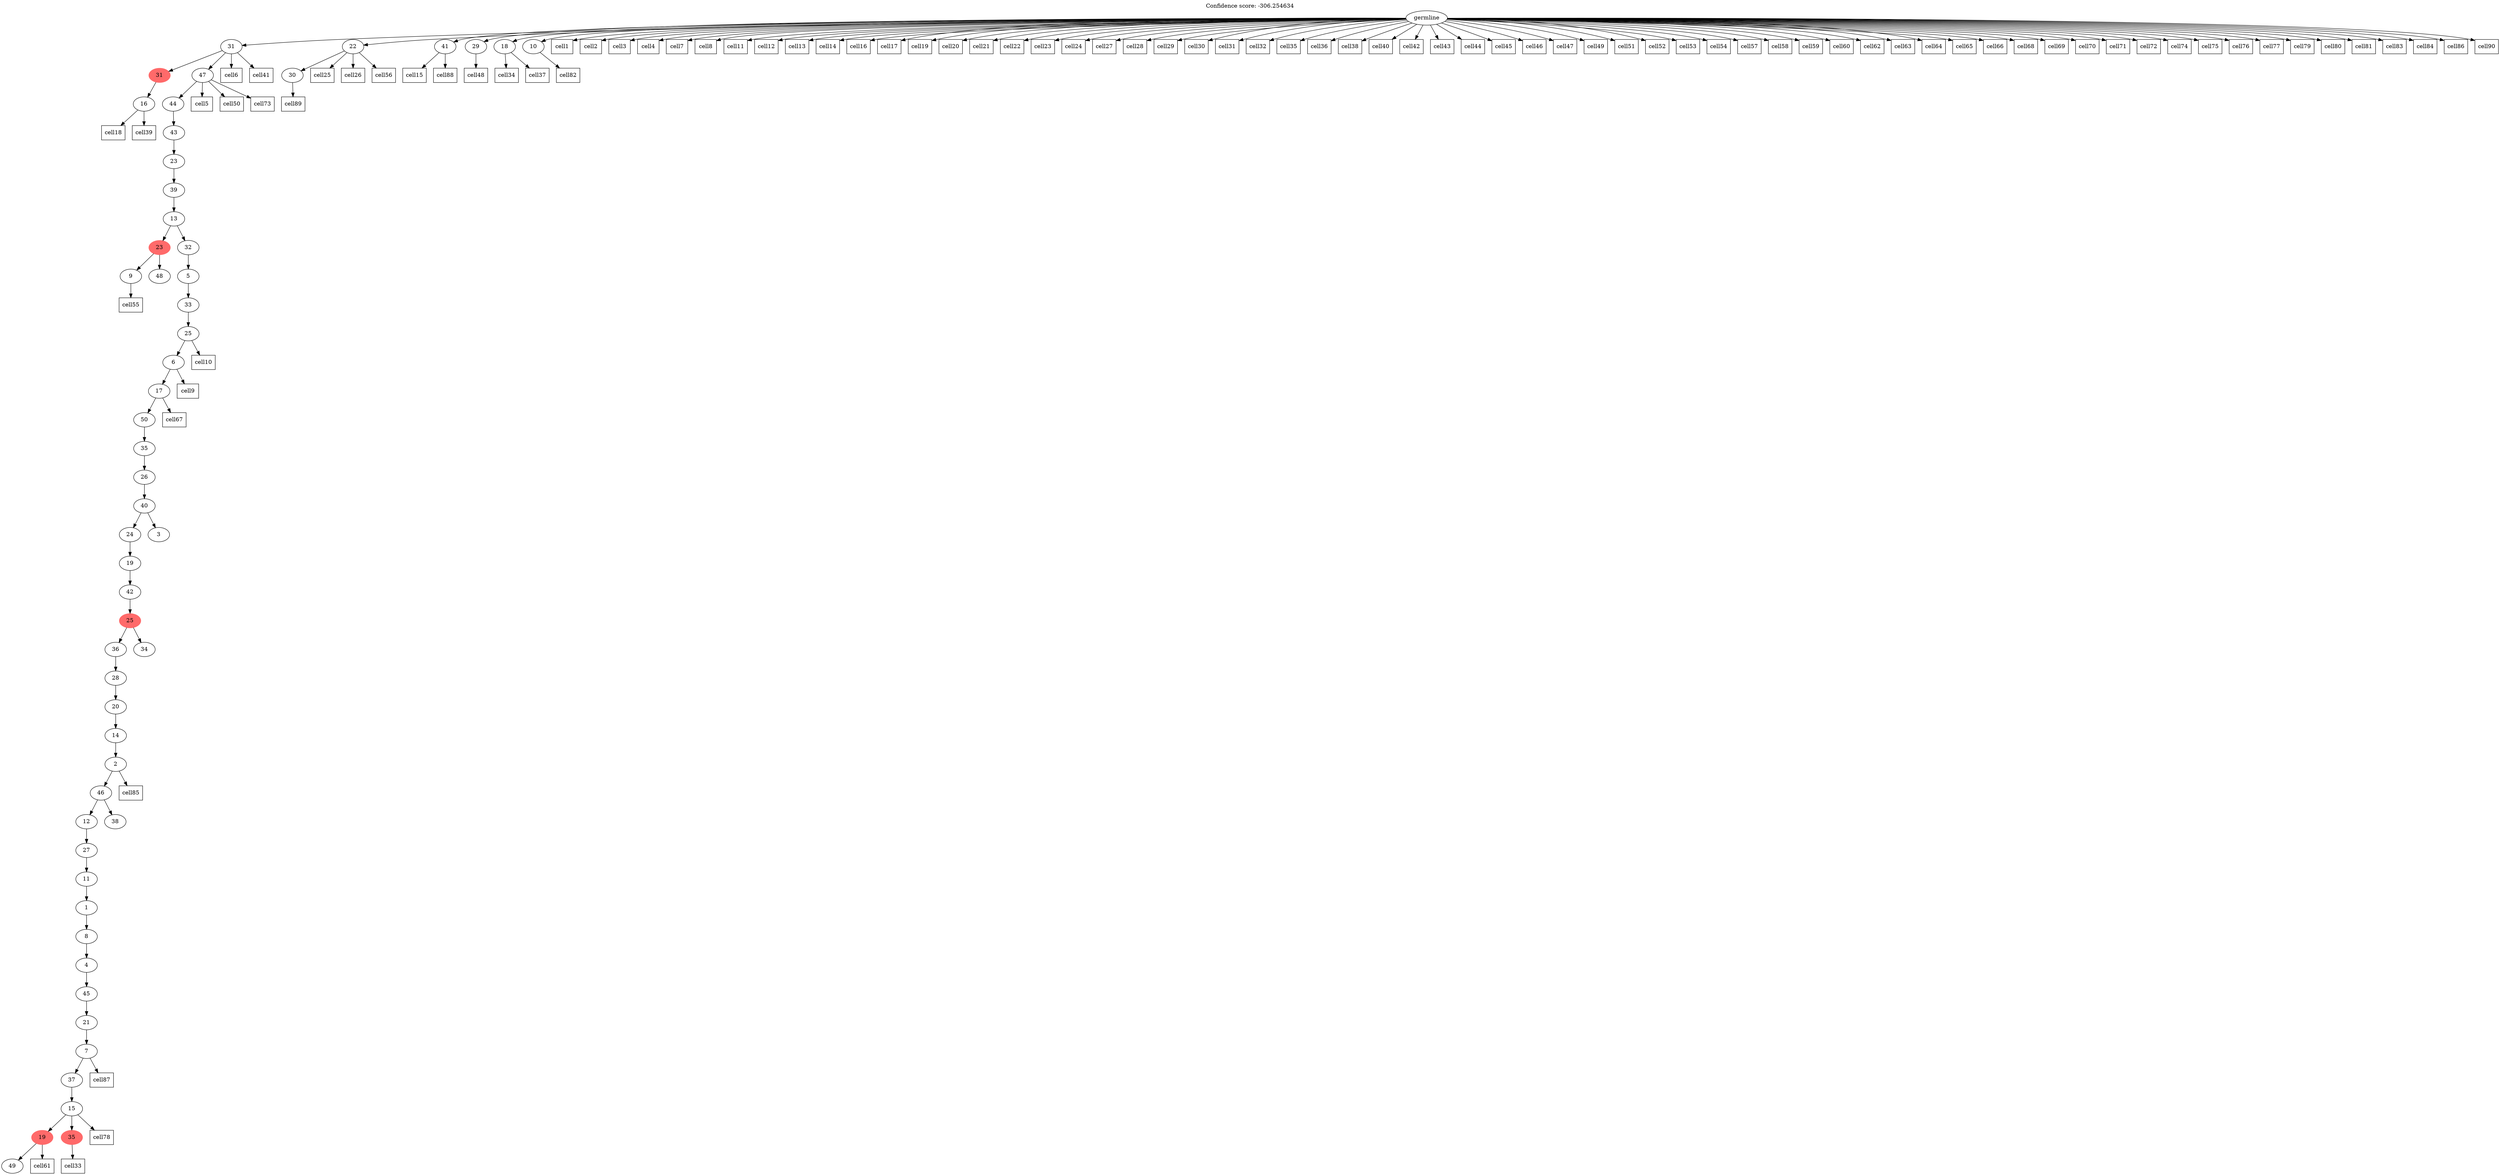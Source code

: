 digraph g {
	"53" -> "54";
	"54" [label="16"];
	"50" -> "51";
	"51" [label="9"];
	"50" -> "52";
	"52" [label="48"];
	"45" -> "46";
	"46" [label="49"];
	"43" -> "44";
	"44" [color=indianred1, style=filled, label="35"];
	"43" -> "45";
	"45" [color=indianred1, style=filled, label="19"];
	"42" -> "43";
	"43" [label="15"];
	"41" -> "42";
	"42" [label="37"];
	"40" -> "41";
	"41" [label="7"];
	"39" -> "40";
	"40" [label="21"];
	"38" -> "39";
	"39" [label="45"];
	"37" -> "38";
	"38" [label="4"];
	"36" -> "37";
	"37" [label="8"];
	"35" -> "36";
	"36" [label="1"];
	"34" -> "35";
	"35" [label="11"];
	"33" -> "34";
	"34" [label="27"];
	"32" -> "33";
	"33" [label="12"];
	"32" -> "47";
	"47" [label="38"];
	"31" -> "32";
	"32" [label="46"];
	"30" -> "31";
	"31" [label="2"];
	"29" -> "30";
	"30" [label="14"];
	"28" -> "29";
	"29" [label="20"];
	"27" -> "28";
	"28" [label="28"];
	"26" -> "27";
	"27" [label="36"];
	"26" -> "48";
	"48" [label="34"];
	"25" -> "26";
	"26" [color=indianred1, style=filled, label="25"];
	"24" -> "25";
	"25" [label="42"];
	"23" -> "24";
	"24" [label="19"];
	"22" -> "23";
	"23" [label="24"];
	"22" -> "49";
	"49" [label="3"];
	"21" -> "22";
	"22" [label="40"];
	"20" -> "21";
	"21" [label="26"];
	"19" -> "20";
	"20" [label="35"];
	"18" -> "19";
	"19" [label="50"];
	"17" -> "18";
	"18" [label="17"];
	"16" -> "17";
	"17" [label="6"];
	"15" -> "16";
	"16" [label="25"];
	"14" -> "15";
	"15" [label="33"];
	"13" -> "14";
	"14" [label="5"];
	"12" -> "13";
	"13" [label="32"];
	"12" -> "50";
	"50" [color=indianred1, style=filled, label="23"];
	"11" -> "12";
	"12" [label="13"];
	"10" -> "11";
	"11" [label="39"];
	"9" -> "10";
	"10" [label="23"];
	"8" -> "9";
	"9" [label="43"];
	"7" -> "8";
	"8" [label="44"];
	"6" -> "7";
	"7" [label="47"];
	"6" -> "53";
	"53" [color=indianred1, style=filled, label="31"];
	"1" -> "2";
	"2" [label="30"];
	"0" -> "1";
	"1" [label="22"];
	"0" -> "3";
	"3" [label="41"];
	"0" -> "4";
	"4" [label="29"];
	"0" -> "5";
	"5" [label="18"];
	"0" -> "6";
	"6" [label="31"];
	"0" -> "55";
	"55" [label="10"];
	"0" [label="germline"];
	"0" -> "cell1";
	"cell1" [shape=box];
	"0" -> "cell2";
	"cell2" [shape=box];
	"0" -> "cell3";
	"cell3" [shape=box];
	"0" -> "cell4";
	"cell4" [shape=box];
	"7" -> "cell5";
	"cell5" [shape=box];
	"6" -> "cell6";
	"cell6" [shape=box];
	"0" -> "cell7";
	"cell7" [shape=box];
	"0" -> "cell8";
	"cell8" [shape=box];
	"17" -> "cell9";
	"cell9" [shape=box];
	"16" -> "cell10";
	"cell10" [shape=box];
	"0" -> "cell11";
	"cell11" [shape=box];
	"0" -> "cell12";
	"cell12" [shape=box];
	"0" -> "cell13";
	"cell13" [shape=box];
	"0" -> "cell14";
	"cell14" [shape=box];
	"3" -> "cell15";
	"cell15" [shape=box];
	"0" -> "cell16";
	"cell16" [shape=box];
	"0" -> "cell17";
	"cell17" [shape=box];
	"54" -> "cell18";
	"cell18" [shape=box];
	"0" -> "cell19";
	"cell19" [shape=box];
	"0" -> "cell20";
	"cell20" [shape=box];
	"0" -> "cell21";
	"cell21" [shape=box];
	"0" -> "cell22";
	"cell22" [shape=box];
	"0" -> "cell23";
	"cell23" [shape=box];
	"0" -> "cell24";
	"cell24" [shape=box];
	"1" -> "cell25";
	"cell25" [shape=box];
	"1" -> "cell26";
	"cell26" [shape=box];
	"0" -> "cell27";
	"cell27" [shape=box];
	"0" -> "cell28";
	"cell28" [shape=box];
	"0" -> "cell29";
	"cell29" [shape=box];
	"0" -> "cell30";
	"cell30" [shape=box];
	"0" -> "cell31";
	"cell31" [shape=box];
	"0" -> "cell32";
	"cell32" [shape=box];
	"44" -> "cell33";
	"cell33" [shape=box];
	"5" -> "cell34";
	"cell34" [shape=box];
	"0" -> "cell35";
	"cell35" [shape=box];
	"0" -> "cell36";
	"cell36" [shape=box];
	"5" -> "cell37";
	"cell37" [shape=box];
	"0" -> "cell38";
	"cell38" [shape=box];
	"54" -> "cell39";
	"cell39" [shape=box];
	"0" -> "cell40";
	"cell40" [shape=box];
	"6" -> "cell41";
	"cell41" [shape=box];
	"0" -> "cell42";
	"cell42" [shape=box];
	"0" -> "cell43";
	"cell43" [shape=box];
	"0" -> "cell44";
	"cell44" [shape=box];
	"0" -> "cell45";
	"cell45" [shape=box];
	"0" -> "cell46";
	"cell46" [shape=box];
	"0" -> "cell47";
	"cell47" [shape=box];
	"4" -> "cell48";
	"cell48" [shape=box];
	"0" -> "cell49";
	"cell49" [shape=box];
	"7" -> "cell50";
	"cell50" [shape=box];
	"0" -> "cell51";
	"cell51" [shape=box];
	"0" -> "cell52";
	"cell52" [shape=box];
	"0" -> "cell53";
	"cell53" [shape=box];
	"0" -> "cell54";
	"cell54" [shape=box];
	"51" -> "cell55";
	"cell55" [shape=box];
	"1" -> "cell56";
	"cell56" [shape=box];
	"0" -> "cell57";
	"cell57" [shape=box];
	"0" -> "cell58";
	"cell58" [shape=box];
	"0" -> "cell59";
	"cell59" [shape=box];
	"0" -> "cell60";
	"cell60" [shape=box];
	"45" -> "cell61";
	"cell61" [shape=box];
	"0" -> "cell62";
	"cell62" [shape=box];
	"0" -> "cell63";
	"cell63" [shape=box];
	"0" -> "cell64";
	"cell64" [shape=box];
	"0" -> "cell65";
	"cell65" [shape=box];
	"0" -> "cell66";
	"cell66" [shape=box];
	"18" -> "cell67";
	"cell67" [shape=box];
	"0" -> "cell68";
	"cell68" [shape=box];
	"0" -> "cell69";
	"cell69" [shape=box];
	"0" -> "cell70";
	"cell70" [shape=box];
	"0" -> "cell71";
	"cell71" [shape=box];
	"0" -> "cell72";
	"cell72" [shape=box];
	"7" -> "cell73";
	"cell73" [shape=box];
	"0" -> "cell74";
	"cell74" [shape=box];
	"0" -> "cell75";
	"cell75" [shape=box];
	"0" -> "cell76";
	"cell76" [shape=box];
	"0" -> "cell77";
	"cell77" [shape=box];
	"43" -> "cell78";
	"cell78" [shape=box];
	"0" -> "cell79";
	"cell79" [shape=box];
	"0" -> "cell80";
	"cell80" [shape=box];
	"0" -> "cell81";
	"cell81" [shape=box];
	"55" -> "cell82";
	"cell82" [shape=box];
	"0" -> "cell83";
	"cell83" [shape=box];
	"0" -> "cell84";
	"cell84" [shape=box];
	"31" -> "cell85";
	"cell85" [shape=box];
	"0" -> "cell86";
	"cell86" [shape=box];
	"41" -> "cell87";
	"cell87" [shape=box];
	"3" -> "cell88";
	"cell88" [shape=box];
	"2" -> "cell89";
	"cell89" [shape=box];
	"0" -> "cell90";
	"cell90" [shape=box];
	labelloc="t";
	label="Confidence score: -306.254634";
}
